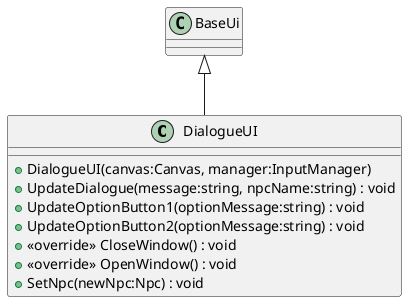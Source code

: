 @startuml
class DialogueUI {
    + DialogueUI(canvas:Canvas, manager:InputManager)
    + UpdateDialogue(message:string, npcName:string) : void
    + UpdateOptionButton1(optionMessage:string) : void
    + UpdateOptionButton2(optionMessage:string) : void
    + <<override>> CloseWindow() : void
    + <<override>> OpenWindow() : void
    + SetNpc(newNpc:Npc) : void
}
BaseUi <|-- DialogueUI
@enduml
